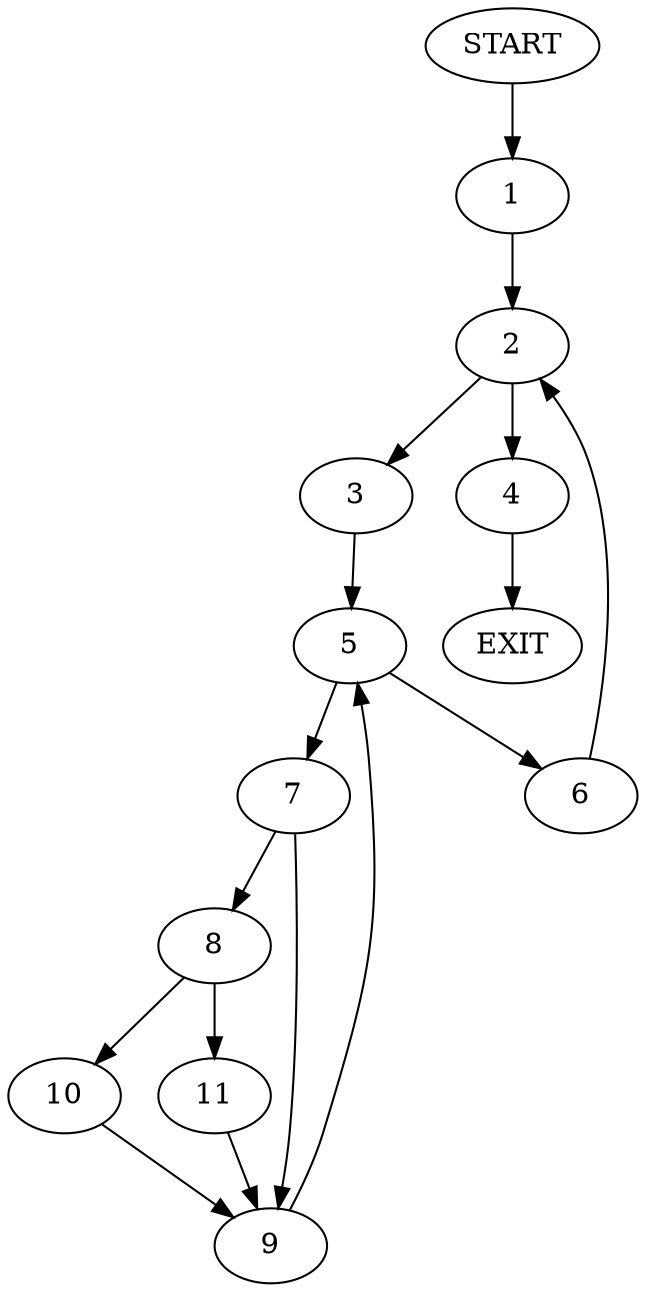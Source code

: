 digraph {
0 [label="START"]
12 [label="EXIT"]
0 -> 1
1 -> 2
2 -> 3
2 -> 4
3 -> 5
4 -> 12
5 -> 6
5 -> 7
7 -> 8
7 -> 9
6 -> 2
8 -> 10
8 -> 11
9 -> 5
10 -> 9
11 -> 9
}
